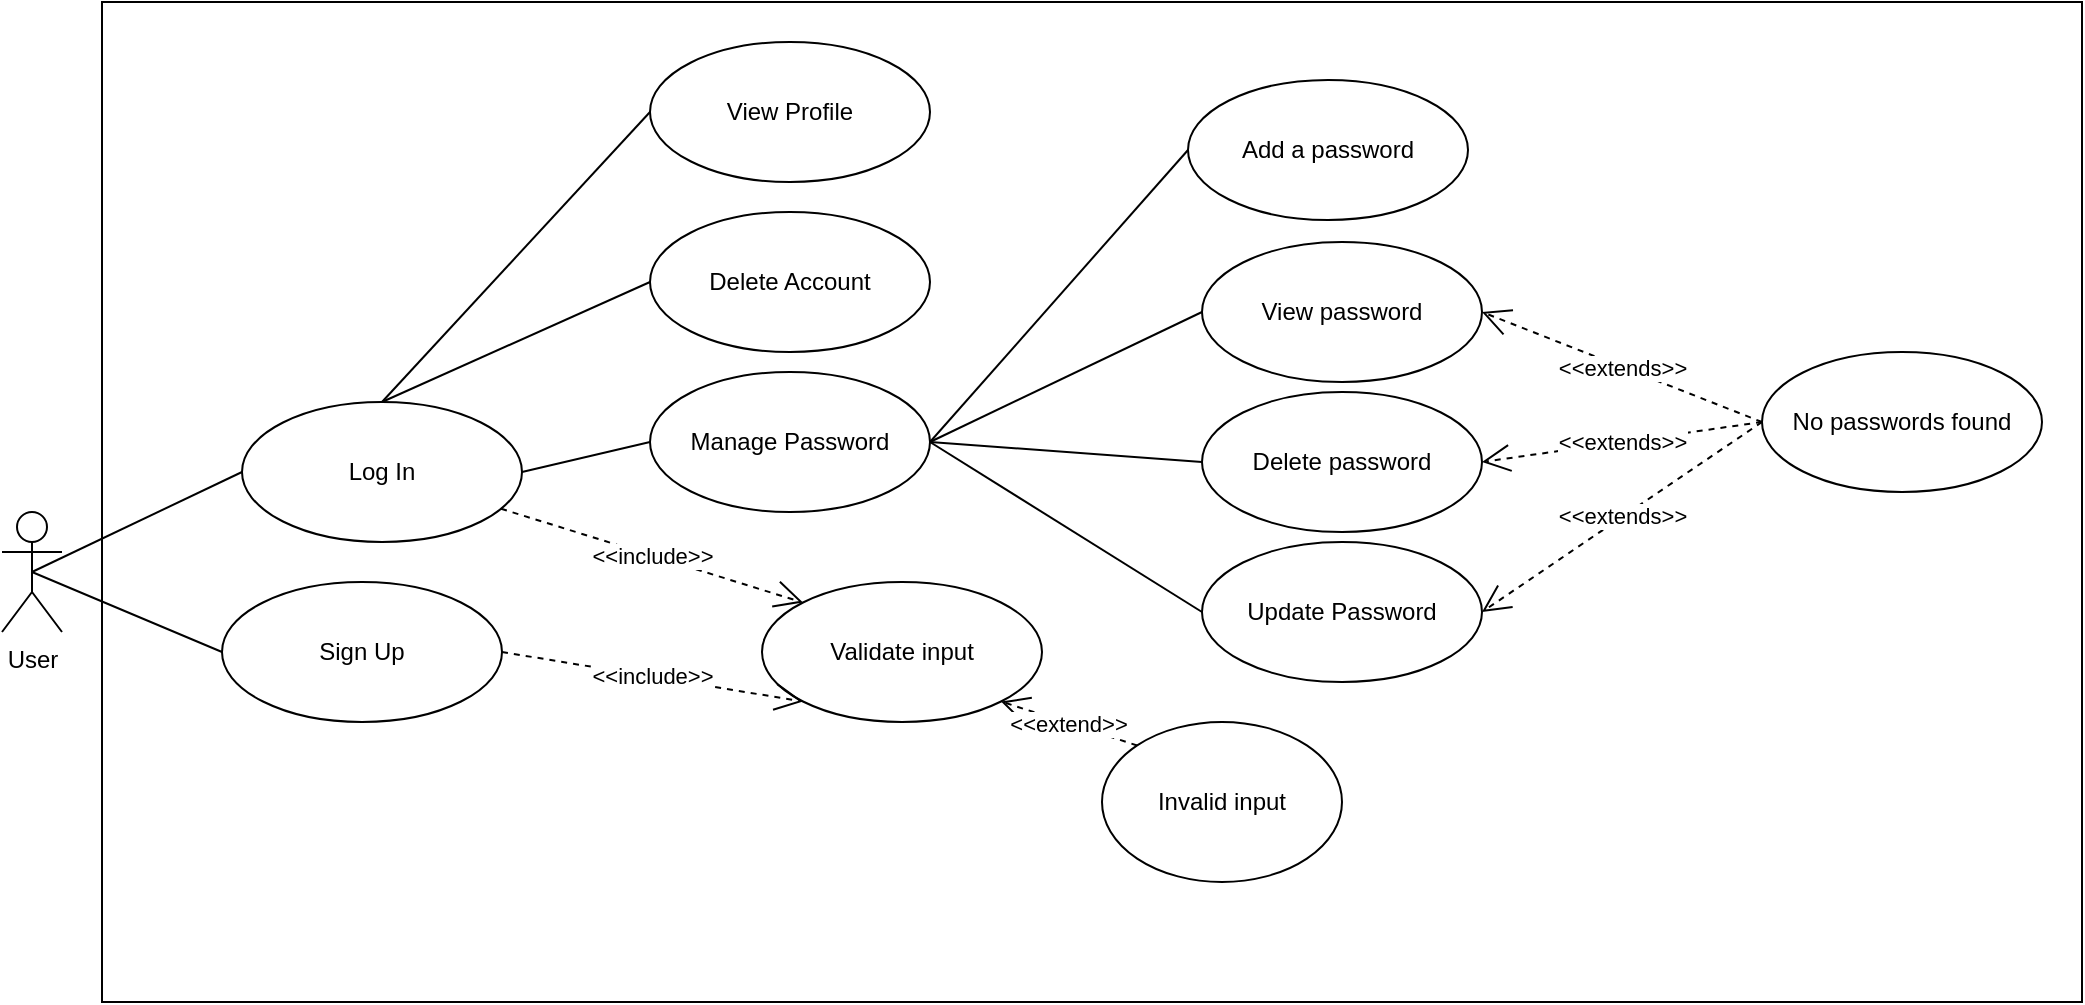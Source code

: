 <mxfile version="27.0.9" pages="3">
  <diagram name="Use Case" id="-quPJyedRSP75WuSX37l">
    <mxGraphModel dx="1095" dy="561" grid="1" gridSize="10" guides="1" tooltips="1" connect="1" arrows="1" fold="1" page="1" pageScale="1" pageWidth="827" pageHeight="1169" math="0" shadow="0">
      <root>
        <mxCell id="0" />
        <mxCell id="1" parent="0" />
        <mxCell id="3lnWIOFlfpsOcYEM74kL-33" value="" style="rounded=0;whiteSpace=wrap;html=1;" parent="1" vertex="1">
          <mxGeometry x="130" y="50" width="990" height="500" as="geometry" />
        </mxCell>
        <mxCell id="3lnWIOFlfpsOcYEM74kL-2" value="User" style="shape=umlActor;verticalLabelPosition=bottom;verticalAlign=top;html=1;outlineConnect=0;" parent="1" vertex="1">
          <mxGeometry x="80" y="305" width="30" height="60" as="geometry" />
        </mxCell>
        <mxCell id="3lnWIOFlfpsOcYEM74kL-3" value="Log In" style="ellipse;whiteSpace=wrap;html=1;" parent="1" vertex="1">
          <mxGeometry x="200" y="250" width="140" height="70" as="geometry" />
        </mxCell>
        <mxCell id="3lnWIOFlfpsOcYEM74kL-4" value="Sign Up" style="ellipse;whiteSpace=wrap;html=1;" parent="1" vertex="1">
          <mxGeometry x="190" y="340" width="140" height="70" as="geometry" />
        </mxCell>
        <mxCell id="3lnWIOFlfpsOcYEM74kL-5" value="Validate input" style="ellipse;whiteSpace=wrap;html=1;" parent="1" vertex="1">
          <mxGeometry x="460" y="340" width="140" height="70" as="geometry" />
        </mxCell>
        <mxCell id="3lnWIOFlfpsOcYEM74kL-6" value="&amp;lt;&amp;lt;include&amp;gt;&amp;gt;" style="endArrow=open;endSize=12;dashed=1;html=1;rounded=0;entryX=0;entryY=0;entryDx=0;entryDy=0;" parent="1" source="3lnWIOFlfpsOcYEM74kL-3" target="3lnWIOFlfpsOcYEM74kL-5" edge="1">
          <mxGeometry width="160" relative="1" as="geometry">
            <mxPoint x="420" y="300" as="sourcePoint" />
            <mxPoint x="580" y="300" as="targetPoint" />
          </mxGeometry>
        </mxCell>
        <mxCell id="3lnWIOFlfpsOcYEM74kL-7" value="&amp;lt;&amp;lt;include&amp;gt;&amp;gt;" style="endArrow=open;endSize=12;dashed=1;html=1;rounded=0;entryX=0;entryY=1;entryDx=0;entryDy=0;exitX=1;exitY=0.5;exitDx=0;exitDy=0;" parent="1" source="3lnWIOFlfpsOcYEM74kL-4" target="3lnWIOFlfpsOcYEM74kL-5" edge="1">
          <mxGeometry width="160" relative="1" as="geometry">
            <mxPoint x="330" y="340" as="sourcePoint" />
            <mxPoint x="387" y="363" as="targetPoint" />
          </mxGeometry>
        </mxCell>
        <mxCell id="3lnWIOFlfpsOcYEM74kL-8" value="View password" style="ellipse;whiteSpace=wrap;html=1;" parent="1" vertex="1">
          <mxGeometry x="680" y="170" width="140" height="70" as="geometry" />
        </mxCell>
        <mxCell id="3lnWIOFlfpsOcYEM74kL-9" value="Delete password" style="ellipse;whiteSpace=wrap;html=1;" parent="1" vertex="1">
          <mxGeometry x="680" y="245" width="140" height="70" as="geometry" />
        </mxCell>
        <mxCell id="3lnWIOFlfpsOcYEM74kL-10" value="Add a password" style="ellipse;whiteSpace=wrap;html=1;" parent="1" vertex="1">
          <mxGeometry x="673" y="89" width="140" height="70" as="geometry" />
        </mxCell>
        <mxCell id="3lnWIOFlfpsOcYEM74kL-11" value="Update Password" style="ellipse;whiteSpace=wrap;html=1;" parent="1" vertex="1">
          <mxGeometry x="680" y="320" width="140" height="70" as="geometry" />
        </mxCell>
        <mxCell id="3lnWIOFlfpsOcYEM74kL-12" value="" style="endArrow=none;html=1;rounded=0;entryX=0;entryY=0.5;entryDx=0;entryDy=0;exitX=1;exitY=0.5;exitDx=0;exitDy=0;" parent="1" source="3lnWIOFlfpsOcYEM74kL-20" target="3lnWIOFlfpsOcYEM74kL-10" edge="1">
          <mxGeometry width="50" height="50" relative="1" as="geometry">
            <mxPoint x="340" y="270" as="sourcePoint" />
            <mxPoint x="370" y="110" as="targetPoint" />
          </mxGeometry>
        </mxCell>
        <mxCell id="3lnWIOFlfpsOcYEM74kL-13" value="" style="endArrow=none;html=1;rounded=0;exitX=1;exitY=0.5;exitDx=0;exitDy=0;entryX=0;entryY=0.5;entryDx=0;entryDy=0;" parent="1" source="3lnWIOFlfpsOcYEM74kL-20" target="3lnWIOFlfpsOcYEM74kL-8" edge="1">
          <mxGeometry width="50" height="50" relative="1" as="geometry">
            <mxPoint x="310" y="240" as="sourcePoint" />
            <mxPoint x="360" y="190" as="targetPoint" />
          </mxGeometry>
        </mxCell>
        <mxCell id="3lnWIOFlfpsOcYEM74kL-15" value="" style="endArrow=none;html=1;rounded=0;exitX=1;exitY=0.5;exitDx=0;exitDy=0;entryX=0;entryY=0.5;entryDx=0;entryDy=0;" parent="1" source="3lnWIOFlfpsOcYEM74kL-20" target="3lnWIOFlfpsOcYEM74kL-9" edge="1">
          <mxGeometry width="50" height="50" relative="1" as="geometry">
            <mxPoint x="390" y="190" as="sourcePoint" />
            <mxPoint x="440" y="140" as="targetPoint" />
          </mxGeometry>
        </mxCell>
        <mxCell id="3lnWIOFlfpsOcYEM74kL-16" value="" style="endArrow=none;html=1;rounded=0;exitX=1;exitY=0.5;exitDx=0;exitDy=0;entryX=0;entryY=0.5;entryDx=0;entryDy=0;" parent="1" source="3lnWIOFlfpsOcYEM74kL-20" target="3lnWIOFlfpsOcYEM74kL-11" edge="1">
          <mxGeometry width="50" height="50" relative="1" as="geometry">
            <mxPoint x="280" y="325" as="sourcePoint" />
            <mxPoint x="410" y="240" as="targetPoint" />
          </mxGeometry>
        </mxCell>
        <mxCell id="3lnWIOFlfpsOcYEM74kL-18" value="View Profile" style="ellipse;whiteSpace=wrap;html=1;" parent="1" vertex="1">
          <mxGeometry x="404" y="70" width="140" height="70" as="geometry" />
        </mxCell>
        <mxCell id="3lnWIOFlfpsOcYEM74kL-19" value="Delete Account" style="ellipse;whiteSpace=wrap;html=1;" parent="1" vertex="1">
          <mxGeometry x="404" y="155" width="140" height="70" as="geometry" />
        </mxCell>
        <mxCell id="3lnWIOFlfpsOcYEM74kL-20" value="Manage Password" style="ellipse;whiteSpace=wrap;html=1;" parent="1" vertex="1">
          <mxGeometry x="404" y="235" width="140" height="70" as="geometry" />
        </mxCell>
        <mxCell id="3lnWIOFlfpsOcYEM74kL-21" value="" style="endArrow=none;html=1;rounded=0;exitX=1;exitY=0.5;exitDx=0;exitDy=0;entryX=0;entryY=0.5;entryDx=0;entryDy=0;" parent="1" source="3lnWIOFlfpsOcYEM74kL-3" target="3lnWIOFlfpsOcYEM74kL-20" edge="1">
          <mxGeometry width="50" height="50" relative="1" as="geometry">
            <mxPoint x="540" y="240" as="sourcePoint" />
            <mxPoint x="590" y="340" as="targetPoint" />
          </mxGeometry>
        </mxCell>
        <mxCell id="3lnWIOFlfpsOcYEM74kL-22" value="" style="endArrow=none;html=1;rounded=0;exitX=0.5;exitY=0.5;exitDx=0;exitDy=0;exitPerimeter=0;entryX=0;entryY=0.5;entryDx=0;entryDy=0;" parent="1" source="3lnWIOFlfpsOcYEM74kL-2" target="3lnWIOFlfpsOcYEM74kL-3" edge="1">
          <mxGeometry width="50" height="50" relative="1" as="geometry">
            <mxPoint x="450" y="360" as="sourcePoint" />
            <mxPoint x="500" y="310" as="targetPoint" />
          </mxGeometry>
        </mxCell>
        <mxCell id="3lnWIOFlfpsOcYEM74kL-23" value="" style="endArrow=none;html=1;rounded=0;exitX=0.5;exitY=0.5;exitDx=0;exitDy=0;exitPerimeter=0;entryX=0;entryY=0.5;entryDx=0;entryDy=0;" parent="1" source="3lnWIOFlfpsOcYEM74kL-2" target="3lnWIOFlfpsOcYEM74kL-4" edge="1">
          <mxGeometry width="50" height="50" relative="1" as="geometry">
            <mxPoint x="130" y="380" as="sourcePoint" />
            <mxPoint x="205" y="280" as="targetPoint" />
          </mxGeometry>
        </mxCell>
        <mxCell id="3lnWIOFlfpsOcYEM74kL-24" value="" style="endArrow=none;html=1;rounded=0;exitX=0.5;exitY=0;exitDx=0;exitDy=0;entryX=0;entryY=0.5;entryDx=0;entryDy=0;" parent="1" source="3lnWIOFlfpsOcYEM74kL-3" target="3lnWIOFlfpsOcYEM74kL-19" edge="1">
          <mxGeometry width="50" height="50" relative="1" as="geometry">
            <mxPoint x="450" y="220" as="sourcePoint" />
            <mxPoint x="500" y="170" as="targetPoint" />
          </mxGeometry>
        </mxCell>
        <mxCell id="3lnWIOFlfpsOcYEM74kL-25" value="" style="endArrow=none;html=1;rounded=0;exitX=0.5;exitY=0;exitDx=0;exitDy=0;entryX=0;entryY=0.5;entryDx=0;entryDy=0;" parent="1" source="3lnWIOFlfpsOcYEM74kL-3" target="3lnWIOFlfpsOcYEM74kL-18" edge="1">
          <mxGeometry width="50" height="50" relative="1" as="geometry">
            <mxPoint x="350" y="240" as="sourcePoint" />
            <mxPoint x="490" y="140" as="targetPoint" />
          </mxGeometry>
        </mxCell>
        <mxCell id="3lnWIOFlfpsOcYEM74kL-26" value="Invalid input" style="ellipse;whiteSpace=wrap;html=1;" parent="1" vertex="1">
          <mxGeometry x="630" y="410" width="120" height="80" as="geometry" />
        </mxCell>
        <mxCell id="3lnWIOFlfpsOcYEM74kL-27" value="&amp;lt;&amp;lt;extend&amp;gt;&amp;gt;" style="endArrow=open;endSize=12;dashed=1;html=1;rounded=0;entryX=1;entryY=1;entryDx=0;entryDy=0;exitX=0;exitY=0;exitDx=0;exitDy=0;" parent="1" source="3lnWIOFlfpsOcYEM74kL-26" target="3lnWIOFlfpsOcYEM74kL-5" edge="1">
          <mxGeometry width="160" relative="1" as="geometry">
            <mxPoint x="680" y="350" as="sourcePoint" />
            <mxPoint x="520" y="350" as="targetPoint" />
          </mxGeometry>
        </mxCell>
        <mxCell id="3lnWIOFlfpsOcYEM74kL-29" value="&amp;lt;&amp;lt;extends&amp;gt;&amp;gt;" style="endArrow=open;endSize=12;dashed=1;html=1;rounded=0;exitX=0;exitY=0.5;exitDx=0;exitDy=0;entryX=1;entryY=0.5;entryDx=0;entryDy=0;" parent="1" source="3lnWIOFlfpsOcYEM74kL-30" target="3lnWIOFlfpsOcYEM74kL-8" edge="1">
          <mxGeometry width="160" relative="1" as="geometry">
            <mxPoint x="870" y="130" as="sourcePoint" />
            <mxPoint x="960" y="280" as="targetPoint" />
          </mxGeometry>
        </mxCell>
        <mxCell id="3lnWIOFlfpsOcYEM74kL-30" value="No passwords found" style="ellipse;whiteSpace=wrap;html=1;" parent="1" vertex="1">
          <mxGeometry x="960" y="225" width="140" height="70" as="geometry" />
        </mxCell>
        <mxCell id="3lnWIOFlfpsOcYEM74kL-31" value="&amp;lt;&amp;lt;extends&amp;gt;&amp;gt;" style="endArrow=open;endSize=12;dashed=1;html=1;rounded=0;exitX=0;exitY=0.5;exitDx=0;exitDy=0;entryX=1;entryY=0.5;entryDx=0;entryDy=0;" parent="1" source="3lnWIOFlfpsOcYEM74kL-30" target="3lnWIOFlfpsOcYEM74kL-9" edge="1">
          <mxGeometry width="160" relative="1" as="geometry">
            <mxPoint x="920" y="160" as="sourcePoint" />
            <mxPoint x="790" y="200" as="targetPoint" />
          </mxGeometry>
        </mxCell>
        <mxCell id="3lnWIOFlfpsOcYEM74kL-32" value="&amp;lt;&amp;lt;extends&amp;gt;&amp;gt;" style="endArrow=open;endSize=12;dashed=1;html=1;rounded=0;exitX=0;exitY=0.5;exitDx=0;exitDy=0;entryX=1;entryY=0.5;entryDx=0;entryDy=0;" parent="1" source="3lnWIOFlfpsOcYEM74kL-30" target="3lnWIOFlfpsOcYEM74kL-11" edge="1">
          <mxGeometry width="160" relative="1" as="geometry">
            <mxPoint x="1010" y="234" as="sourcePoint" />
            <mxPoint x="810" y="365" as="targetPoint" />
          </mxGeometry>
        </mxCell>
      </root>
    </mxGraphModel>
  </diagram>
  <diagram id="_3hi1-WzOq32GlV69T0z" name="Class Diagram">
    <mxGraphModel dx="842" dy="432" grid="1" gridSize="10" guides="1" tooltips="1" connect="1" arrows="1" fold="1" page="1" pageScale="1" pageWidth="827" pageHeight="1169" math="0" shadow="0">
      <root>
        <mxCell id="0" />
        <mxCell id="1" parent="0" />
        <mxCell id="_ZW3S9QLm1rxGgoQFgQv-1" value="Password" style="swimlane;fontStyle=1;align=center;verticalAlign=top;childLayout=stackLayout;horizontal=1;startSize=26;horizontalStack=0;resizeParent=1;resizeParentMax=0;resizeLast=0;collapsible=1;marginBottom=0;whiteSpace=wrap;html=1;" vertex="1" parent="1">
          <mxGeometry x="560" y="570" width="190" height="216" as="geometry" />
        </mxCell>
        <mxCell id="_ZW3S9QLm1rxGgoQFgQv-5" value="- username: String" style="text;strokeColor=none;fillColor=none;align=left;verticalAlign=top;spacingLeft=4;spacingRight=4;overflow=hidden;rotatable=0;points=[[0,0.5],[1,0.5]];portConstraint=eastwest;whiteSpace=wrap;html=1;" vertex="1" parent="_ZW3S9QLm1rxGgoQFgQv-1">
          <mxGeometry y="26" width="190" height="26" as="geometry" />
        </mxCell>
        <mxCell id="_ZW3S9QLm1rxGgoQFgQv-2" value="- password: String" style="text;strokeColor=none;fillColor=none;align=left;verticalAlign=top;spacingLeft=4;spacingRight=4;overflow=hidden;rotatable=0;points=[[0,0.5],[1,0.5]];portConstraint=eastwest;whiteSpace=wrap;html=1;" vertex="1" parent="_ZW3S9QLm1rxGgoQFgQv-1">
          <mxGeometry y="52" width="190" height="26" as="geometry" />
        </mxCell>
        <mxCell id="_ZW3S9QLm1rxGgoQFgQv-8" value="- website: String" style="text;strokeColor=none;fillColor=none;align=left;verticalAlign=top;spacingLeft=4;spacingRight=4;overflow=hidden;rotatable=0;points=[[0,0.5],[1,0.5]];portConstraint=eastwest;whiteSpace=wrap;html=1;" vertex="1" parent="_ZW3S9QLm1rxGgoQFgQv-1">
          <mxGeometry y="78" width="190" height="26" as="geometry" />
        </mxCell>
        <mxCell id="_ZW3S9QLm1rxGgoQFgQv-6" value="- CreatedOn: LocalDateTime" style="text;strokeColor=none;fillColor=none;align=left;verticalAlign=top;spacingLeft=4;spacingRight=4;overflow=hidden;rotatable=0;points=[[0,0.5],[1,0.5]];portConstraint=eastwest;whiteSpace=wrap;html=1;" vertex="1" parent="_ZW3S9QLm1rxGgoQFgQv-1">
          <mxGeometry y="104" width="190" height="26" as="geometry" />
        </mxCell>
        <mxCell id="_ZW3S9QLm1rxGgoQFgQv-7" value="- lastModifiedOn: LocalDateTime" style="text;strokeColor=none;fillColor=none;align=left;verticalAlign=top;spacingLeft=4;spacingRight=4;overflow=hidden;rotatable=0;points=[[0,0.5],[1,0.5]];portConstraint=eastwest;whiteSpace=wrap;html=1;" vertex="1" parent="_ZW3S9QLm1rxGgoQFgQv-1">
          <mxGeometry y="130" width="190" height="26" as="geometry" />
        </mxCell>
        <mxCell id="_ZW3S9QLm1rxGgoQFgQv-36" value="- user: User" style="text;strokeColor=none;fillColor=none;align=left;verticalAlign=top;spacingLeft=4;spacingRight=4;overflow=hidden;rotatable=0;points=[[0,0.5],[1,0.5]];portConstraint=eastwest;whiteSpace=wrap;html=1;" vertex="1" parent="_ZW3S9QLm1rxGgoQFgQv-1">
          <mxGeometry y="156" width="190" height="26" as="geometry" />
        </mxCell>
        <mxCell id="_ZW3S9QLm1rxGgoQFgQv-3" value="" style="line;strokeWidth=1;fillColor=none;align=left;verticalAlign=middle;spacingTop=-1;spacingLeft=3;spacingRight=3;rotatable=0;labelPosition=right;points=[];portConstraint=eastwest;strokeColor=inherit;" vertex="1" parent="_ZW3S9QLm1rxGgoQFgQv-1">
          <mxGeometry y="182" width="190" height="8" as="geometry" />
        </mxCell>
        <mxCell id="_ZW3S9QLm1rxGgoQFgQv-4" value="+ Setters and Getters" style="text;strokeColor=none;fillColor=none;align=left;verticalAlign=top;spacingLeft=4;spacingRight=4;overflow=hidden;rotatable=0;points=[[0,0.5],[1,0.5]];portConstraint=eastwest;whiteSpace=wrap;html=1;" vertex="1" parent="_ZW3S9QLm1rxGgoQFgQv-1">
          <mxGeometry y="190" width="190" height="26" as="geometry" />
        </mxCell>
        <mxCell id="_ZW3S9QLm1rxGgoQFgQv-9" value="PasswordVault" style="swimlane;fontStyle=1;align=center;verticalAlign=top;childLayout=stackLayout;horizontal=1;startSize=26;horizontalStack=0;resizeParent=1;resizeParentMax=0;resizeLast=0;collapsible=1;marginBottom=0;whiteSpace=wrap;html=1;" vertex="1" parent="1">
          <mxGeometry x="555" y="298" width="200" height="216" as="geometry" />
        </mxCell>
        <mxCell id="_ZW3S9QLm1rxGgoQFgQv-10" value="- passwords: List&amp;lt;Password&amp;gt;" style="text;strokeColor=none;fillColor=none;align=left;verticalAlign=top;spacingLeft=4;spacingRight=4;overflow=hidden;rotatable=0;points=[[0,0.5],[1,0.5]];portConstraint=eastwest;whiteSpace=wrap;html=1;" vertex="1" parent="_ZW3S9QLm1rxGgoQFgQv-9">
          <mxGeometry y="26" width="200" height="26" as="geometry" />
        </mxCell>
        <mxCell id="_ZW3S9QLm1rxGgoQFgQv-11" value="" style="line;strokeWidth=1;fillColor=none;align=left;verticalAlign=middle;spacingTop=-1;spacingLeft=3;spacingRight=3;rotatable=0;labelPosition=right;points=[];portConstraint=eastwest;strokeColor=inherit;" vertex="1" parent="_ZW3S9QLm1rxGgoQFgQv-9">
          <mxGeometry y="52" width="200" height="8" as="geometry" />
        </mxCell>
        <mxCell id="wWf6LbaW8KO1LFRBdIMa-2" value="+ count(): long" style="text;strokeColor=none;fillColor=none;align=left;verticalAlign=top;spacingLeft=4;spacingRight=4;overflow=hidden;rotatable=0;points=[[0,0.5],[1,0.5]];portConstraint=eastwest;whiteSpace=wrap;html=1;" vertex="1" parent="_ZW3S9QLm1rxGgoQFgQv-9">
          <mxGeometry y="60" width="200" height="26" as="geometry" />
        </mxCell>
        <mxCell id="_ZW3S9QLm1rxGgoQFgQv-12" value="+ save(Password): Password" style="text;strokeColor=none;fillColor=none;align=left;verticalAlign=top;spacingLeft=4;spacingRight=4;overflow=hidden;rotatable=0;points=[[0,0.5],[1,0.5]];portConstraint=eastwest;whiteSpace=wrap;html=1;" vertex="1" parent="_ZW3S9QLm1rxGgoQFgQv-9">
          <mxGeometry y="86" width="200" height="26" as="geometry" />
        </mxCell>
        <mxCell id="wWf6LbaW8KO1LFRBdIMa-1" value="+ delete(Password): void" style="text;strokeColor=none;fillColor=none;align=left;verticalAlign=top;spacingLeft=4;spacingRight=4;overflow=hidden;rotatable=0;points=[[0,0.5],[1,0.5]];portConstraint=eastwest;whiteSpace=wrap;html=1;" vertex="1" parent="_ZW3S9QLm1rxGgoQFgQv-9">
          <mxGeometry y="112" width="200" height="26" as="geometry" />
        </mxCell>
        <mxCell id="wWf6LbaW8KO1LFRBdIMa-4" value="+ deleteAll(): void" style="text;strokeColor=none;fillColor=none;align=left;verticalAlign=top;spacingLeft=4;spacingRight=4;overflow=hidden;rotatable=0;points=[[0,0.5],[1,0.5]];portConstraint=eastwest;whiteSpace=wrap;html=1;" vertex="1" parent="_ZW3S9QLm1rxGgoQFgQv-9">
          <mxGeometry y="138" width="200" height="26" as="geometry" />
        </mxCell>
        <mxCell id="wWf6LbaW8KO1LFRBdIMa-5" value="+ findAll(User): List&amp;lt;Password&amp;gt;" style="text;strokeColor=none;fillColor=none;align=left;verticalAlign=top;spacingLeft=4;spacingRight=4;overflow=hidden;rotatable=0;points=[[0,0.5],[1,0.5]];portConstraint=eastwest;whiteSpace=wrap;html=1;" vertex="1" parent="_ZW3S9QLm1rxGgoQFgQv-9">
          <mxGeometry y="164" width="200" height="26" as="geometry" />
        </mxCell>
        <mxCell id="wWf6LbaW8KO1LFRBdIMa-6" value="+ findByID(String): Password" style="text;strokeColor=none;fillColor=none;align=left;verticalAlign=top;spacingLeft=4;spacingRight=4;overflow=hidden;rotatable=0;points=[[0,0.5],[1,0.5]];portConstraint=eastwest;whiteSpace=wrap;html=1;" vertex="1" parent="_ZW3S9QLm1rxGgoQFgQv-9">
          <mxGeometry y="190" width="200" height="26" as="geometry" />
        </mxCell>
        <mxCell id="_ZW3S9QLm1rxGgoQFgQv-21" value="User" style="swimlane;fontStyle=1;align=center;verticalAlign=top;childLayout=stackLayout;horizontal=1;startSize=26;horizontalStack=0;resizeParent=1;resizeParentMax=0;resizeLast=0;collapsible=1;marginBottom=0;whiteSpace=wrap;html=1;" vertex="1" parent="1">
          <mxGeometry x="130" y="570" width="160" height="216" as="geometry" />
        </mxCell>
        <mxCell id="_ZW3S9QLm1rxGgoQFgQv-22" value="- firstname: String" style="text;strokeColor=none;fillColor=none;align=left;verticalAlign=top;spacingLeft=4;spacingRight=4;overflow=hidden;rotatable=0;points=[[0,0.5],[1,0.5]];portConstraint=eastwest;whiteSpace=wrap;html=1;" vertex="1" parent="_ZW3S9QLm1rxGgoQFgQv-21">
          <mxGeometry y="26" width="160" height="26" as="geometry" />
        </mxCell>
        <mxCell id="_ZW3S9QLm1rxGgoQFgQv-25" value="- lastname: String" style="text;strokeColor=none;fillColor=none;align=left;verticalAlign=top;spacingLeft=4;spacingRight=4;overflow=hidden;rotatable=0;points=[[0,0.5],[1,0.5]];portConstraint=eastwest;whiteSpace=wrap;html=1;" vertex="1" parent="_ZW3S9QLm1rxGgoQFgQv-21">
          <mxGeometry y="52" width="160" height="26" as="geometry" />
        </mxCell>
        <mxCell id="_ZW3S9QLm1rxGgoQFgQv-26" value="- username: String" style="text;strokeColor=none;fillColor=none;align=left;verticalAlign=top;spacingLeft=4;spacingRight=4;overflow=hidden;rotatable=0;points=[[0,0.5],[1,0.5]];portConstraint=eastwest;whiteSpace=wrap;html=1;" vertex="1" parent="_ZW3S9QLm1rxGgoQFgQv-21">
          <mxGeometry y="78" width="160" height="26" as="geometry" />
        </mxCell>
        <mxCell id="_ZW3S9QLm1rxGgoQFgQv-27" value="- email: String" style="text;strokeColor=none;fillColor=none;align=left;verticalAlign=top;spacingLeft=4;spacingRight=4;overflow=hidden;rotatable=0;points=[[0,0.5],[1,0.5]];portConstraint=eastwest;whiteSpace=wrap;html=1;" vertex="1" parent="_ZW3S9QLm1rxGgoQFgQv-21">
          <mxGeometry y="104" width="160" height="26" as="geometry" />
        </mxCell>
        <mxCell id="_ZW3S9QLm1rxGgoQFgQv-28" value="- password: String" style="text;strokeColor=none;fillColor=none;align=left;verticalAlign=top;spacingLeft=4;spacingRight=4;overflow=hidden;rotatable=0;points=[[0,0.5],[1,0.5]];portConstraint=eastwest;whiteSpace=wrap;html=1;" vertex="1" parent="_ZW3S9QLm1rxGgoQFgQv-21">
          <mxGeometry y="130" width="160" height="26" as="geometry" />
        </mxCell>
        <mxCell id="_ZW3S9QLm1rxGgoQFgQv-29" value="- phone: String" style="text;strokeColor=none;fillColor=none;align=left;verticalAlign=top;spacingLeft=4;spacingRight=4;overflow=hidden;rotatable=0;points=[[0,0.5],[1,0.5]];portConstraint=eastwest;whiteSpace=wrap;html=1;" vertex="1" parent="_ZW3S9QLm1rxGgoQFgQv-21">
          <mxGeometry y="156" width="160" height="26" as="geometry" />
        </mxCell>
        <mxCell id="_ZW3S9QLm1rxGgoQFgQv-23" value="" style="line;strokeWidth=1;fillColor=none;align=left;verticalAlign=middle;spacingTop=-1;spacingLeft=3;spacingRight=3;rotatable=0;labelPosition=right;points=[];portConstraint=eastwest;strokeColor=inherit;" vertex="1" parent="_ZW3S9QLm1rxGgoQFgQv-21">
          <mxGeometry y="182" width="160" height="8" as="geometry" />
        </mxCell>
        <mxCell id="_ZW3S9QLm1rxGgoQFgQv-24" value="+ Setters and Getters" style="text;strokeColor=none;fillColor=none;align=left;verticalAlign=top;spacingLeft=4;spacingRight=4;overflow=hidden;rotatable=0;points=[[0,0.5],[1,0.5]];portConstraint=eastwest;whiteSpace=wrap;html=1;" vertex="1" parent="_ZW3S9QLm1rxGgoQFgQv-21">
          <mxGeometry y="190" width="160" height="26" as="geometry" />
        </mxCell>
        <mxCell id="_ZW3S9QLm1rxGgoQFgQv-30" value="Users" style="swimlane;fontStyle=1;align=center;verticalAlign=top;childLayout=stackLayout;horizontal=1;startSize=26;horizontalStack=0;resizeParent=1;resizeParentMax=0;resizeLast=0;collapsible=1;marginBottom=0;whiteSpace=wrap;html=1;" vertex="1" parent="1">
          <mxGeometry x="100" y="298" width="220" height="164" as="geometry" />
        </mxCell>
        <mxCell id="_ZW3S9QLm1rxGgoQFgQv-31" value="- users: List&amp;lt;User&amp;gt;" style="text;strokeColor=none;fillColor=none;align=left;verticalAlign=top;spacingLeft=4;spacingRight=4;overflow=hidden;rotatable=0;points=[[0,0.5],[1,0.5]];portConstraint=eastwest;whiteSpace=wrap;html=1;" vertex="1" parent="_ZW3S9QLm1rxGgoQFgQv-30">
          <mxGeometry y="26" width="220" height="26" as="geometry" />
        </mxCell>
        <mxCell id="_ZW3S9QLm1rxGgoQFgQv-32" value="" style="line;strokeWidth=1;fillColor=none;align=left;verticalAlign=middle;spacingTop=-1;spacingLeft=3;spacingRight=3;rotatable=0;labelPosition=right;points=[];portConstraint=eastwest;strokeColor=inherit;" vertex="1" parent="_ZW3S9QLm1rxGgoQFgQv-30">
          <mxGeometry y="52" width="220" height="8" as="geometry" />
        </mxCell>
        <mxCell id="wWf6LbaW8KO1LFRBdIMa-3" value="+ count(): long" style="text;strokeColor=none;fillColor=none;align=left;verticalAlign=top;spacingLeft=4;spacingRight=4;overflow=hidden;rotatable=0;points=[[0,0.5],[1,0.5]];portConstraint=eastwest;whiteSpace=wrap;html=1;" vertex="1" parent="_ZW3S9QLm1rxGgoQFgQv-30">
          <mxGeometry y="60" width="220" height="26" as="geometry" />
        </mxCell>
        <mxCell id="_ZW3S9QLm1rxGgoQFgQv-33" value="+ addUser(User): User" style="text;strokeColor=none;fillColor=none;align=left;verticalAlign=top;spacingLeft=4;spacingRight=4;overflow=hidden;rotatable=0;points=[[0,0.5],[1,0.5]];portConstraint=eastwest;whiteSpace=wrap;html=1;" vertex="1" parent="_ZW3S9QLm1rxGgoQFgQv-30">
          <mxGeometry y="86" width="220" height="26" as="geometry" />
        </mxCell>
        <mxCell id="_ZW3S9QLm1rxGgoQFgQv-34" value="+ deleteUser(User): void" style="text;strokeColor=none;fillColor=none;align=left;verticalAlign=top;spacingLeft=4;spacingRight=4;overflow=hidden;rotatable=0;points=[[0,0.5],[1,0.5]];portConstraint=eastwest;whiteSpace=wrap;html=1;" vertex="1" parent="_ZW3S9QLm1rxGgoQFgQv-30">
          <mxGeometry y="112" width="220" height="26" as="geometry" />
        </mxCell>
        <mxCell id="_ZW3S9QLm1rxGgoQFgQv-35" value="+ findUserByUsername(String): User" style="text;strokeColor=none;fillColor=none;align=left;verticalAlign=top;spacingLeft=4;spacingRight=4;overflow=hidden;rotatable=0;points=[[0,0.5],[1,0.5]];portConstraint=eastwest;whiteSpace=wrap;html=1;" vertex="1" parent="_ZW3S9QLm1rxGgoQFgQv-30">
          <mxGeometry y="138" width="220" height="26" as="geometry" />
        </mxCell>
        <mxCell id="wWf6LbaW8KO1LFRBdIMa-7" value="1" style="endArrow=open;html=1;endSize=12;startArrow=diamondThin;startSize=14;startFill=1;edgeStyle=orthogonalEdgeStyle;align=left;verticalAlign=bottom;rounded=0;exitX=0.999;exitY=0.073;exitDx=0;exitDy=0;exitPerimeter=0;entryX=0;entryY=0.072;entryDx=0;entryDy=0;entryPerimeter=0;" edge="1" parent="1" source="_ZW3S9QLm1rxGgoQFgQv-21" target="_ZW3S9QLm1rxGgoQFgQv-1">
          <mxGeometry x="-1" y="3" relative="1" as="geometry">
            <mxPoint x="339" y="590" as="sourcePoint" />
            <mxPoint x="499" y="590" as="targetPoint" />
          </mxGeometry>
        </mxCell>
        <mxCell id="wWf6LbaW8KO1LFRBdIMa-8" value="0...*" style="edgeLabel;html=1;align=center;verticalAlign=middle;resizable=0;points=[];" vertex="1" connectable="0" parent="wWf6LbaW8KO1LFRBdIMa-7">
          <mxGeometry x="0.53" y="-2" relative="1" as="geometry">
            <mxPoint x="50" y="-15" as="offset" />
          </mxGeometry>
        </mxCell>
        <mxCell id="wWf6LbaW8KO1LFRBdIMa-12" value="1...*" style="edgeLabel;html=1;align=center;verticalAlign=middle;resizable=0;points=[];" vertex="1" connectable="0" parent="1">
          <mxGeometry x="231" y="566" as="geometry">
            <mxPoint x="-4" y="-4" as="offset" />
          </mxGeometry>
        </mxCell>
        <mxCell id="wWf6LbaW8KO1LFRBdIMa-17" value="1...*" style="edgeLabel;html=1;align=center;verticalAlign=middle;resizable=0;points=[];" vertex="1" connectable="0" parent="1">
          <mxGeometry x="640" y="567" as="geometry">
            <mxPoint x="-4" y="-4" as="offset" />
          </mxGeometry>
        </mxCell>
        <mxCell id="sP6JoI_CVYYluY_sXm0d-1" value="MainApplication" style="swimlane;fontStyle=1;align=center;verticalAlign=top;childLayout=stackLayout;horizontal=1;startSize=26;horizontalStack=0;resizeParent=1;resizeParentMax=0;resizeLast=0;collapsible=1;marginBottom=0;whiteSpace=wrap;html=1;" vertex="1" parent="1">
          <mxGeometry x="314" y="50" width="200" height="86" as="geometry" />
        </mxCell>
        <mxCell id="sP6JoI_CVYYluY_sXm0d-2" value="+ users: Users" style="text;strokeColor=none;fillColor=none;align=left;verticalAlign=top;spacingLeft=4;spacingRight=4;overflow=hidden;rotatable=0;points=[[0,0.5],[1,0.5]];portConstraint=eastwest;whiteSpace=wrap;html=1;" vertex="1" parent="sP6JoI_CVYYluY_sXm0d-1">
          <mxGeometry y="26" width="200" height="26" as="geometry" />
        </mxCell>
        <mxCell id="sP6JoI_CVYYluY_sXm0d-5" value="+ passwordVault: PasswordVault" style="text;strokeColor=none;fillColor=none;align=left;verticalAlign=top;spacingLeft=4;spacingRight=4;overflow=hidden;rotatable=0;points=[[0,0.5],[1,0.5]];portConstraint=eastwest;whiteSpace=wrap;html=1;" vertex="1" parent="sP6JoI_CVYYluY_sXm0d-1">
          <mxGeometry y="52" width="200" height="26" as="geometry" />
        </mxCell>
        <mxCell id="sP6JoI_CVYYluY_sXm0d-3" value="" style="line;strokeWidth=1;fillColor=none;align=left;verticalAlign=middle;spacingTop=-1;spacingLeft=3;spacingRight=3;rotatable=0;labelPosition=right;points=[];portConstraint=eastwest;strokeColor=inherit;" vertex="1" parent="sP6JoI_CVYYluY_sXm0d-1">
          <mxGeometry y="78" width="200" height="8" as="geometry" />
        </mxCell>
        <mxCell id="sP6JoI_CVYYluY_sXm0d-6" value="1" style="endArrow=open;html=1;endSize=12;startArrow=diamondThin;startSize=14;startFill=1;edgeStyle=orthogonalEdgeStyle;align=left;verticalAlign=bottom;rounded=0;exitX=0.505;exitY=1.125;exitDx=0;exitDy=0;exitPerimeter=0;entryX=0.5;entryY=0;entryDx=0;entryDy=0;" edge="1" parent="1" source="sP6JoI_CVYYluY_sXm0d-3" target="_ZW3S9QLm1rxGgoQFgQv-9">
          <mxGeometry x="-1" y="3" relative="1" as="geometry">
            <mxPoint x="610" y="260" as="sourcePoint" />
            <mxPoint x="770" y="260" as="targetPoint" />
          </mxGeometry>
        </mxCell>
        <mxCell id="sP6JoI_CVYYluY_sXm0d-7" value="1" style="endArrow=open;html=1;endSize=12;startArrow=diamondThin;startSize=14;startFill=1;edgeStyle=orthogonalEdgeStyle;align=left;verticalAlign=bottom;rounded=0;exitX=0.5;exitY=1;exitDx=0;exitDy=0;entryX=0.499;entryY=0.017;entryDx=0;entryDy=0;entryPerimeter=0;" edge="1" parent="1" source="sP6JoI_CVYYluY_sXm0d-1" target="_ZW3S9QLm1rxGgoQFgQv-30">
          <mxGeometry x="-1" y="3" relative="1" as="geometry">
            <mxPoint x="440" y="200" as="sourcePoint" />
            <mxPoint x="680" y="361" as="targetPoint" />
          </mxGeometry>
        </mxCell>
        <mxCell id="sP6JoI_CVYYluY_sXm0d-8" value="" style="endArrow=open;html=1;endSize=12;startArrow=diamondThin;startSize=14;startFill=0;edgeStyle=orthogonalEdgeStyle;align=left;verticalAlign=bottom;rounded=0;entryX=0.5;entryY=0;entryDx=0;entryDy=0;exitX=0.495;exitY=1.01;exitDx=0;exitDy=0;exitPerimeter=0;" edge="1" parent="1" source="_ZW3S9QLm1rxGgoQFgQv-35" target="_ZW3S9QLm1rxGgoQFgQv-21">
          <mxGeometry x="-1" y="3" relative="1" as="geometry">
            <mxPoint x="210" y="480" as="sourcePoint" />
            <mxPoint x="360" y="514" as="targetPoint" />
            <Array as="points">
              <mxPoint x="209" y="480" />
              <mxPoint x="210" y="480" />
            </Array>
          </mxGeometry>
        </mxCell>
        <mxCell id="sP6JoI_CVYYluY_sXm0d-9" value="1" style="edgeLabel;html=1;align=center;verticalAlign=middle;resizable=0;points=[];" vertex="1" connectable="0" parent="sP6JoI_CVYYluY_sXm0d-8">
          <mxGeometry x="-0.86" y="2" relative="1" as="geometry">
            <mxPoint x="8" as="offset" />
          </mxGeometry>
        </mxCell>
        <mxCell id="sP6JoI_CVYYluY_sXm0d-10" value="" style="endArrow=open;html=1;endSize=12;startArrow=diamondThin;startSize=14;startFill=0;edgeStyle=orthogonalEdgeStyle;align=left;verticalAlign=bottom;rounded=0;entryX=0.5;entryY=0;entryDx=0;entryDy=0;exitX=0.501;exitY=0.981;exitDx=0;exitDy=0;exitPerimeter=0;" edge="1" parent="1" source="wWf6LbaW8KO1LFRBdIMa-6" target="_ZW3S9QLm1rxGgoQFgQv-1">
          <mxGeometry x="-1" y="3" relative="1" as="geometry">
            <mxPoint x="530" y="490" as="sourcePoint" />
            <mxPoint x="690" y="490" as="targetPoint" />
          </mxGeometry>
        </mxCell>
        <mxCell id="sP6JoI_CVYYluY_sXm0d-11" value="1" style="edgeLabel;html=1;align=center;verticalAlign=middle;resizable=0;points=[];" vertex="1" connectable="0" parent="sP6JoI_CVYYluY_sXm0d-10">
          <mxGeometry x="-0.78" y="4" relative="1" as="geometry">
            <mxPoint x="5" y="3" as="offset" />
          </mxGeometry>
        </mxCell>
      </root>
    </mxGraphModel>
  </diagram>
  <diagram name="Copy of Class Diagram" id="HSrFl7koVtml4ONjUhbq">
    <mxGraphModel dx="1460" dy="748" grid="1" gridSize="10" guides="1" tooltips="1" connect="1" arrows="1" fold="1" page="1" pageScale="1" pageWidth="827" pageHeight="1169" math="0" shadow="0">
      <root>
        <mxCell id="pBfHNYeMqnsBFF-6ajWn-0" />
        <mxCell id="pBfHNYeMqnsBFF-6ajWn-1" parent="pBfHNYeMqnsBFF-6ajWn-0" />
        <mxCell id="pBfHNYeMqnsBFF-6ajWn-2" value="Password" style="swimlane;fontStyle=1;align=center;verticalAlign=top;childLayout=stackLayout;horizontal=1;startSize=26;horizontalStack=0;resizeParent=1;resizeParentMax=0;resizeLast=0;collapsible=1;marginBottom=0;whiteSpace=wrap;html=1;" vertex="1" parent="pBfHNYeMqnsBFF-6ajWn-1">
          <mxGeometry x="575" y="570" width="190" height="190" as="geometry" />
        </mxCell>
        <mxCell id="pBfHNYeMqnsBFF-6ajWn-3" value="- username: String" style="text;strokeColor=none;fillColor=none;align=left;verticalAlign=top;spacingLeft=4;spacingRight=4;overflow=hidden;rotatable=0;points=[[0,0.5],[1,0.5]];portConstraint=eastwest;whiteSpace=wrap;html=1;" vertex="1" parent="pBfHNYeMqnsBFF-6ajWn-2">
          <mxGeometry y="26" width="190" height="26" as="geometry" />
        </mxCell>
        <mxCell id="pBfHNYeMqnsBFF-6ajWn-4" value="- password: String" style="text;strokeColor=none;fillColor=none;align=left;verticalAlign=top;spacingLeft=4;spacingRight=4;overflow=hidden;rotatable=0;points=[[0,0.5],[1,0.5]];portConstraint=eastwest;whiteSpace=wrap;html=1;" vertex="1" parent="pBfHNYeMqnsBFF-6ajWn-2">
          <mxGeometry y="52" width="190" height="26" as="geometry" />
        </mxCell>
        <mxCell id="pBfHNYeMqnsBFF-6ajWn-5" value="- website: String" style="text;strokeColor=none;fillColor=none;align=left;verticalAlign=top;spacingLeft=4;spacingRight=4;overflow=hidden;rotatable=0;points=[[0,0.5],[1,0.5]];portConstraint=eastwest;whiteSpace=wrap;html=1;" vertex="1" parent="pBfHNYeMqnsBFF-6ajWn-2">
          <mxGeometry y="78" width="190" height="26" as="geometry" />
        </mxCell>
        <mxCell id="pBfHNYeMqnsBFF-6ajWn-6" value="- CreatedOn: LocalDateTime" style="text;strokeColor=none;fillColor=none;align=left;verticalAlign=top;spacingLeft=4;spacingRight=4;overflow=hidden;rotatable=0;points=[[0,0.5],[1,0.5]];portConstraint=eastwest;whiteSpace=wrap;html=1;" vertex="1" parent="pBfHNYeMqnsBFF-6ajWn-2">
          <mxGeometry y="104" width="190" height="26" as="geometry" />
        </mxCell>
        <mxCell id="pBfHNYeMqnsBFF-6ajWn-7" value="- lastModifiedOn: LocalDateTime" style="text;strokeColor=none;fillColor=none;align=left;verticalAlign=top;spacingLeft=4;spacingRight=4;overflow=hidden;rotatable=0;points=[[0,0.5],[1,0.5]];portConstraint=eastwest;whiteSpace=wrap;html=1;" vertex="1" parent="pBfHNYeMqnsBFF-6ajWn-2">
          <mxGeometry y="130" width="190" height="26" as="geometry" />
        </mxCell>
        <mxCell id="pBfHNYeMqnsBFF-6ajWn-9" value="" style="line;strokeWidth=1;fillColor=none;align=left;verticalAlign=middle;spacingTop=-1;spacingLeft=3;spacingRight=3;rotatable=0;labelPosition=right;points=[];portConstraint=eastwest;strokeColor=inherit;" vertex="1" parent="pBfHNYeMqnsBFF-6ajWn-2">
          <mxGeometry y="156" width="190" height="8" as="geometry" />
        </mxCell>
        <mxCell id="pBfHNYeMqnsBFF-6ajWn-10" value="+ Setters and Getters" style="text;strokeColor=none;fillColor=none;align=left;verticalAlign=top;spacingLeft=4;spacingRight=4;overflow=hidden;rotatable=0;points=[[0,0.5],[1,0.5]];portConstraint=eastwest;whiteSpace=wrap;html=1;" vertex="1" parent="pBfHNYeMqnsBFF-6ajWn-2">
          <mxGeometry y="164" width="190" height="26" as="geometry" />
        </mxCell>
        <mxCell id="pBfHNYeMqnsBFF-6ajWn-11" value="Passwords" style="swimlane;fontStyle=1;align=center;verticalAlign=top;childLayout=stackLayout;horizontal=1;startSize=26;horizontalStack=0;resizeParent=1;resizeParentMax=0;resizeLast=0;collapsible=1;marginBottom=0;whiteSpace=wrap;html=1;" vertex="1" parent="pBfHNYeMqnsBFF-6ajWn-1">
          <mxGeometry x="570" y="320" width="200" height="112" as="geometry" />
        </mxCell>
        <mxCell id="pBfHNYeMqnsBFF-6ajWn-12" value="+ passwords: List&amp;lt;Password&amp;gt;" style="text;strokeColor=none;fillColor=none;align=left;verticalAlign=top;spacingLeft=4;spacingRight=4;overflow=hidden;rotatable=0;points=[[0,0.5],[1,0.5]];portConstraint=eastwest;whiteSpace=wrap;html=1;" vertex="1" parent="pBfHNYeMqnsBFF-6ajWn-11">
          <mxGeometry y="26" width="200" height="26" as="geometry" />
        </mxCell>
        <mxCell id="pBfHNYeMqnsBFF-6ajWn-8" value="- user: User" style="text;strokeColor=none;fillColor=none;align=left;verticalAlign=top;spacingLeft=4;spacingRight=4;overflow=hidden;rotatable=0;points=[[0,0.5],[1,0.5]];portConstraint=eastwest;whiteSpace=wrap;html=1;" vertex="1" parent="pBfHNYeMqnsBFF-6ajWn-11">
          <mxGeometry y="52" width="200" height="26" as="geometry" />
        </mxCell>
        <mxCell id="pBfHNYeMqnsBFF-6ajWn-13" value="" style="line;strokeWidth=1;fillColor=none;align=left;verticalAlign=middle;spacingTop=-1;spacingLeft=3;spacingRight=3;rotatable=0;labelPosition=right;points=[];portConstraint=eastwest;strokeColor=inherit;" vertex="1" parent="pBfHNYeMqnsBFF-6ajWn-11">
          <mxGeometry y="78" width="200" height="8" as="geometry" />
        </mxCell>
        <mxCell id="pBfHNYeMqnsBFF-6ajWn-14" value="+ method(type): type" style="text;strokeColor=none;fillColor=none;align=left;verticalAlign=top;spacingLeft=4;spacingRight=4;overflow=hidden;rotatable=0;points=[[0,0.5],[1,0.5]];portConstraint=eastwest;whiteSpace=wrap;html=1;" vertex="1" parent="pBfHNYeMqnsBFF-6ajWn-11">
          <mxGeometry y="86" width="200" height="26" as="geometry" />
        </mxCell>
        <mxCell id="pBfHNYeMqnsBFF-6ajWn-15" value="User" style="swimlane;fontStyle=1;align=center;verticalAlign=top;childLayout=stackLayout;horizontal=1;startSize=26;horizontalStack=0;resizeParent=1;resizeParentMax=0;resizeLast=0;collapsible=1;marginBottom=0;whiteSpace=wrap;html=1;" vertex="1" parent="pBfHNYeMqnsBFF-6ajWn-1">
          <mxGeometry x="120" y="320" width="160" height="216" as="geometry" />
        </mxCell>
        <mxCell id="pBfHNYeMqnsBFF-6ajWn-16" value="- firstname: String" style="text;strokeColor=none;fillColor=none;align=left;verticalAlign=top;spacingLeft=4;spacingRight=4;overflow=hidden;rotatable=0;points=[[0,0.5],[1,0.5]];portConstraint=eastwest;whiteSpace=wrap;html=1;" vertex="1" parent="pBfHNYeMqnsBFF-6ajWn-15">
          <mxGeometry y="26" width="160" height="26" as="geometry" />
        </mxCell>
        <mxCell id="pBfHNYeMqnsBFF-6ajWn-17" value="- lastname: String" style="text;strokeColor=none;fillColor=none;align=left;verticalAlign=top;spacingLeft=4;spacingRight=4;overflow=hidden;rotatable=0;points=[[0,0.5],[1,0.5]];portConstraint=eastwest;whiteSpace=wrap;html=1;" vertex="1" parent="pBfHNYeMqnsBFF-6ajWn-15">
          <mxGeometry y="52" width="160" height="26" as="geometry" />
        </mxCell>
        <mxCell id="pBfHNYeMqnsBFF-6ajWn-18" value="- username: String" style="text;strokeColor=none;fillColor=none;align=left;verticalAlign=top;spacingLeft=4;spacingRight=4;overflow=hidden;rotatable=0;points=[[0,0.5],[1,0.5]];portConstraint=eastwest;whiteSpace=wrap;html=1;" vertex="1" parent="pBfHNYeMqnsBFF-6ajWn-15">
          <mxGeometry y="78" width="160" height="26" as="geometry" />
        </mxCell>
        <mxCell id="pBfHNYeMqnsBFF-6ajWn-19" value="- email: String" style="text;strokeColor=none;fillColor=none;align=left;verticalAlign=top;spacingLeft=4;spacingRight=4;overflow=hidden;rotatable=0;points=[[0,0.5],[1,0.5]];portConstraint=eastwest;whiteSpace=wrap;html=1;" vertex="1" parent="pBfHNYeMqnsBFF-6ajWn-15">
          <mxGeometry y="104" width="160" height="26" as="geometry" />
        </mxCell>
        <mxCell id="pBfHNYeMqnsBFF-6ajWn-20" value="- password: String" style="text;strokeColor=none;fillColor=none;align=left;verticalAlign=top;spacingLeft=4;spacingRight=4;overflow=hidden;rotatable=0;points=[[0,0.5],[1,0.5]];portConstraint=eastwest;whiteSpace=wrap;html=1;" vertex="1" parent="pBfHNYeMqnsBFF-6ajWn-15">
          <mxGeometry y="130" width="160" height="26" as="geometry" />
        </mxCell>
        <mxCell id="pBfHNYeMqnsBFF-6ajWn-21" value="- phone: String" style="text;strokeColor=none;fillColor=none;align=left;verticalAlign=top;spacingLeft=4;spacingRight=4;overflow=hidden;rotatable=0;points=[[0,0.5],[1,0.5]];portConstraint=eastwest;whiteSpace=wrap;html=1;" vertex="1" parent="pBfHNYeMqnsBFF-6ajWn-15">
          <mxGeometry y="156" width="160" height="26" as="geometry" />
        </mxCell>
        <mxCell id="pBfHNYeMqnsBFF-6ajWn-22" value="" style="line;strokeWidth=1;fillColor=none;align=left;verticalAlign=middle;spacingTop=-1;spacingLeft=3;spacingRight=3;rotatable=0;labelPosition=right;points=[];portConstraint=eastwest;strokeColor=inherit;" vertex="1" parent="pBfHNYeMqnsBFF-6ajWn-15">
          <mxGeometry y="182" width="160" height="8" as="geometry" />
        </mxCell>
        <mxCell id="pBfHNYeMqnsBFF-6ajWn-23" value="+ Setters and Getters" style="text;strokeColor=none;fillColor=none;align=left;verticalAlign=top;spacingLeft=4;spacingRight=4;overflow=hidden;rotatable=0;points=[[0,0.5],[1,0.5]];portConstraint=eastwest;whiteSpace=wrap;html=1;" vertex="1" parent="pBfHNYeMqnsBFF-6ajWn-15">
          <mxGeometry y="190" width="160" height="26" as="geometry" />
        </mxCell>
        <mxCell id="pBfHNYeMqnsBFF-6ajWn-24" value="Users" style="swimlane;fontStyle=1;align=center;verticalAlign=top;childLayout=stackLayout;horizontal=1;startSize=26;horizontalStack=0;resizeParent=1;resizeParentMax=0;resizeLast=0;collapsible=1;marginBottom=0;whiteSpace=wrap;html=1;" vertex="1" parent="pBfHNYeMqnsBFF-6ajWn-1">
          <mxGeometry x="100" y="130" width="220" height="138" as="geometry" />
        </mxCell>
        <mxCell id="pBfHNYeMqnsBFF-6ajWn-25" value="- users: List&amp;lt;User&amp;gt;" style="text;strokeColor=none;fillColor=none;align=left;verticalAlign=top;spacingLeft=4;spacingRight=4;overflow=hidden;rotatable=0;points=[[0,0.5],[1,0.5]];portConstraint=eastwest;whiteSpace=wrap;html=1;" vertex="1" parent="pBfHNYeMqnsBFF-6ajWn-24">
          <mxGeometry y="26" width="220" height="26" as="geometry" />
        </mxCell>
        <mxCell id="pBfHNYeMqnsBFF-6ajWn-26" value="" style="line;strokeWidth=1;fillColor=none;align=left;verticalAlign=middle;spacingTop=-1;spacingLeft=3;spacingRight=3;rotatable=0;labelPosition=right;points=[];portConstraint=eastwest;strokeColor=inherit;" vertex="1" parent="pBfHNYeMqnsBFF-6ajWn-24">
          <mxGeometry y="52" width="220" height="8" as="geometry" />
        </mxCell>
        <mxCell id="pBfHNYeMqnsBFF-6ajWn-27" value="+ addUser(User): User" style="text;strokeColor=none;fillColor=none;align=left;verticalAlign=top;spacingLeft=4;spacingRight=4;overflow=hidden;rotatable=0;points=[[0,0.5],[1,0.5]];portConstraint=eastwest;whiteSpace=wrap;html=1;" vertex="1" parent="pBfHNYeMqnsBFF-6ajWn-24">
          <mxGeometry y="60" width="220" height="26" as="geometry" />
        </mxCell>
        <mxCell id="pBfHNYeMqnsBFF-6ajWn-28" value="+ deleteUser(User): void" style="text;strokeColor=none;fillColor=none;align=left;verticalAlign=top;spacingLeft=4;spacingRight=4;overflow=hidden;rotatable=0;points=[[0,0.5],[1,0.5]];portConstraint=eastwest;whiteSpace=wrap;html=1;" vertex="1" parent="pBfHNYeMqnsBFF-6ajWn-24">
          <mxGeometry y="86" width="220" height="26" as="geometry" />
        </mxCell>
        <mxCell id="pBfHNYeMqnsBFF-6ajWn-29" value="+ findUserByUsername(String): User" style="text;strokeColor=none;fillColor=none;align=left;verticalAlign=top;spacingLeft=4;spacingRight=4;overflow=hidden;rotatable=0;points=[[0,0.5],[1,0.5]];portConstraint=eastwest;whiteSpace=wrap;html=1;" vertex="1" parent="pBfHNYeMqnsBFF-6ajWn-24">
          <mxGeometry y="112" width="220" height="26" as="geometry" />
        </mxCell>
        <mxCell id="FMLft2_sudvnftCxyvyQ-0" value="PasswordVault" style="swimlane;fontStyle=1;align=center;verticalAlign=top;childLayout=stackLayout;horizontal=1;startSize=26;horizontalStack=0;resizeParent=1;resizeParentMax=0;resizeLast=0;collapsible=1;marginBottom=0;whiteSpace=wrap;html=1;" vertex="1" parent="pBfHNYeMqnsBFF-6ajWn-1">
          <mxGeometry x="570" y="100" width="220" height="86" as="geometry" />
        </mxCell>
        <mxCell id="FMLft2_sudvnftCxyvyQ-1" value="+ passwordVault: List&amp;lt;Password&amp;gt;" style="text;strokeColor=none;fillColor=none;align=left;verticalAlign=top;spacingLeft=4;spacingRight=4;overflow=hidden;rotatable=0;points=[[0,0.5],[1,0.5]];portConstraint=eastwest;whiteSpace=wrap;html=1;" vertex="1" parent="FMLft2_sudvnftCxyvyQ-0">
          <mxGeometry y="26" width="220" height="26" as="geometry" />
        </mxCell>
        <mxCell id="FMLft2_sudvnftCxyvyQ-2" value="" style="line;strokeWidth=1;fillColor=none;align=left;verticalAlign=middle;spacingTop=-1;spacingLeft=3;spacingRight=3;rotatable=0;labelPosition=right;points=[];portConstraint=eastwest;strokeColor=inherit;" vertex="1" parent="FMLft2_sudvnftCxyvyQ-0">
          <mxGeometry y="52" width="220" height="8" as="geometry" />
        </mxCell>
        <mxCell id="FMLft2_sudvnftCxyvyQ-3" value="+ method(type): type" style="text;strokeColor=none;fillColor=none;align=left;verticalAlign=top;spacingLeft=4;spacingRight=4;overflow=hidden;rotatable=0;points=[[0,0.5],[1,0.5]];portConstraint=eastwest;whiteSpace=wrap;html=1;" vertex="1" parent="FMLft2_sudvnftCxyvyQ-0">
          <mxGeometry y="60" width="220" height="26" as="geometry" />
        </mxCell>
      </root>
    </mxGraphModel>
  </diagram>
</mxfile>
